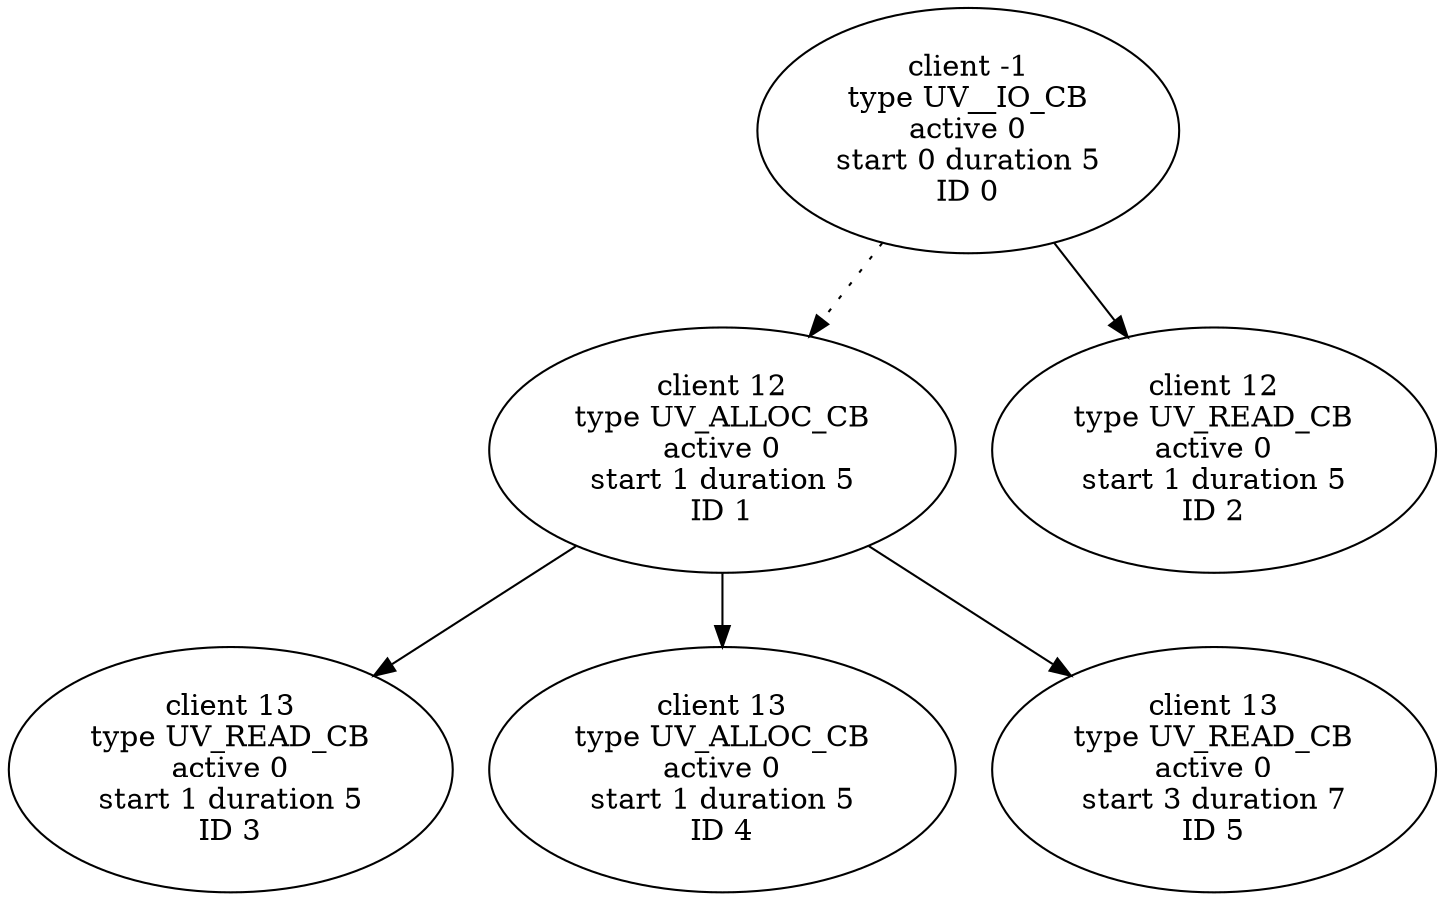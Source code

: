 digraph G {
    0 [label="client -1\ntype UV__IO_CB\nactive 0\nstart 0 duration 5\nID 0"];
    1 [label="client 12\ntype UV_ALLOC_CB\nactive 0\nstart 1 duration 5\nID 1"];
    0 -> 1 [style="dotted"];
    2 [label="client 12\ntype UV_READ_CB\nactive 0\nstart 1 duration 5\nID 2"];
    0 -> 2;
    3 [label="client 13\ntype UV_READ_CB\nactive 0\nstart 1 duration 5\nID 3"];
    1 -> 3;
    4 [label="client 13\ntype UV_ALLOC_CB\nactive 0\nstart 1 duration 5\nID 4"];
    1 -> 4;
    5 [label="client 13\ntype UV_READ_CB\nactive 0\nstart 3 duration 7\nID 5"];
    1 -> 5;
}
